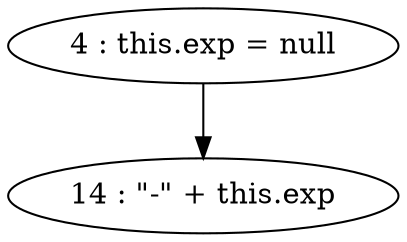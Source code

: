 digraph G {
"4 : this.exp = null"
"4 : this.exp = null" -> "14 : \"-\" + this.exp"
"14 : \"-\" + this.exp"
}